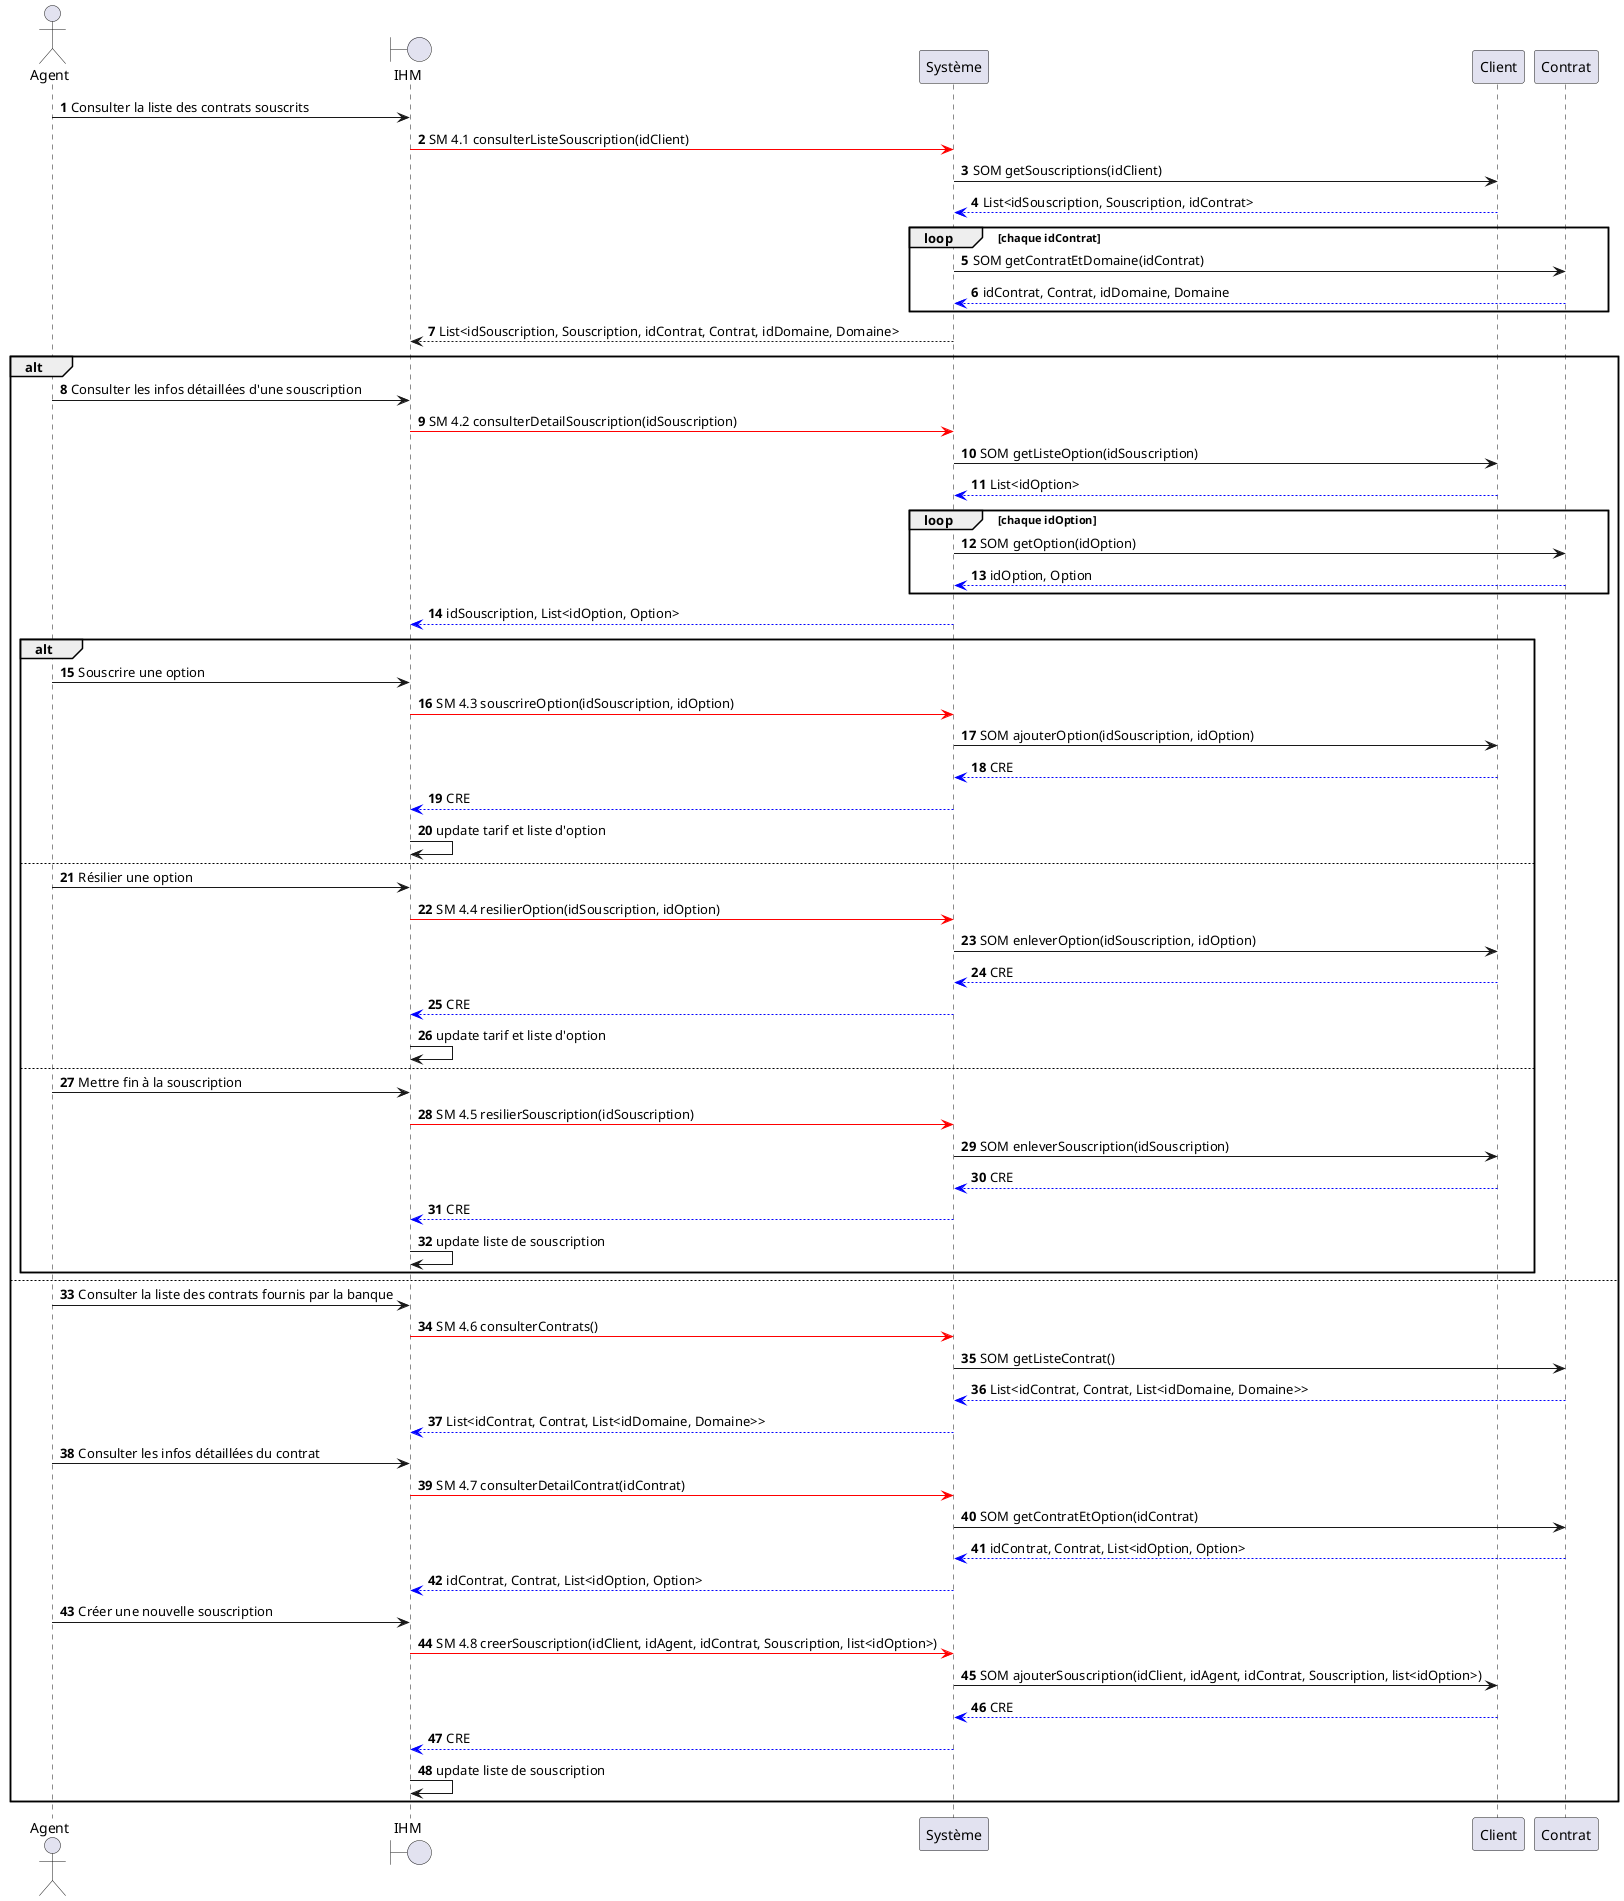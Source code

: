 @startuml
actor Agent
boundary IHM
participant Système
participant Client
participant Contrat
autonumber
Agent -> IHM : Consulter la liste des contrats souscrits
IHM -[#red]> Système : SM 4.1 consulterListeSouscription(idClient)
Système -> Client : SOM getSouscriptions(idClient)
Client -[#0000FF]-> Système : List<idSouscription, Souscription, idContrat>
loop chaque idContrat
    Système -> Contrat : SOM getContratEtDomaine(idContrat)
    Contrat -[#0000FF]-> Système : idContrat, Contrat, idDomaine, Domaine
end
Système --> IHM : List<idSouscription, Souscription, idContrat, Contrat, idDomaine, Domaine>
alt
    Agent -> IHM : Consulter les infos détaillées d'une souscription
    IHM -[#red]> Système : SM 4.2 consulterDetailSouscription(idSouscription)
    Système -> Client : SOM getListeOption(idSouscription)
    Client -[#0000FF]-> Système : List<idOption>
    loop chaque idOption
        Système -> Contrat : SOM getOption(idOption)
        Contrat -[#0000FF]-> Système :idOption, Option
    end
    Système -[#0000FF]-> IHM : idSouscription, List<idOption, Option>
    alt
    Agent -> IHM : Souscrire une option
    IHM -[#red]> Système : SM 4.3 souscrireOption(idSouscription, idOption)
    Système -> Client : SOM ajouterOption(idSouscription, idOption)
    Client -[#0000FF]-> Système : CRE
    Système -[#0000FF]-> IHM : CRE
    IHM -> IHM : update tarif et liste d'option
    else
    Agent -> IHM : Résilier une option
    IHM -[#red]> Système : SM 4.4 resilierOption(idSouscription, idOption)
    Système -> Client : SOM enleverOption(idSouscription, idOption)
    Client -[#0000FF]-> Système : CRE
    Système -[#0000FF]-> IHM : CRE
    IHM -> IHM : update tarif et liste d'option
    else
    Agent -> IHM : Mettre fin à la souscription
    IHM -[#red]> Système : SM 4.5 resilierSouscription(idSouscription)
    Système -> Client : SOM enleverSouscription(idSouscription)
    Client -[#0000FF]-> Système : CRE
    Système -[#0000FF]-> IHM : CRE
    IHM -> IHM : update liste de souscription
    end
else
    Agent -> IHM : Consulter la liste des contrats fournis par la banque
    IHM -[#red]> Système : SM 4.6 consulterContrats()
    Système -> Contrat : SOM getListeContrat()
    Contrat -[#0000FF]-> Système : List<idContrat, Contrat, List<idDomaine, Domaine>>
    Système -[#0000FF]-> IHM : List<idContrat, Contrat, List<idDomaine, Domaine>>

    Agent -> IHM : Consulter les infos détaillées du contrat
    IHM -[#red]> Système : SM 4.7 consulterDetailContrat(idContrat)
    Système -> Contrat : SOM getContratEtOption(idContrat)
    Contrat -[#0000FF]-> Système : idContrat, Contrat, List<idOption, Option>
    Système -[#0000FF]-> IHM : idContrat, Contrat, List<idOption, Option>

    Agent -> IHM : Créer une nouvelle souscription
    IHM -[#red]> Système : SM 4.8 creerSouscription(idClient, idAgent, idContrat, Souscription, list<idOption>)
    Système -> Client : SOM ajouterSouscription(idClient, idAgent, idContrat, Souscription, list<idOption>)
    Client -[#0000FF]-> Système : CRE
    Système -[#0000FF]-> IHM : CRE
    IHM -> IHM : update liste de souscription
end




@enduml